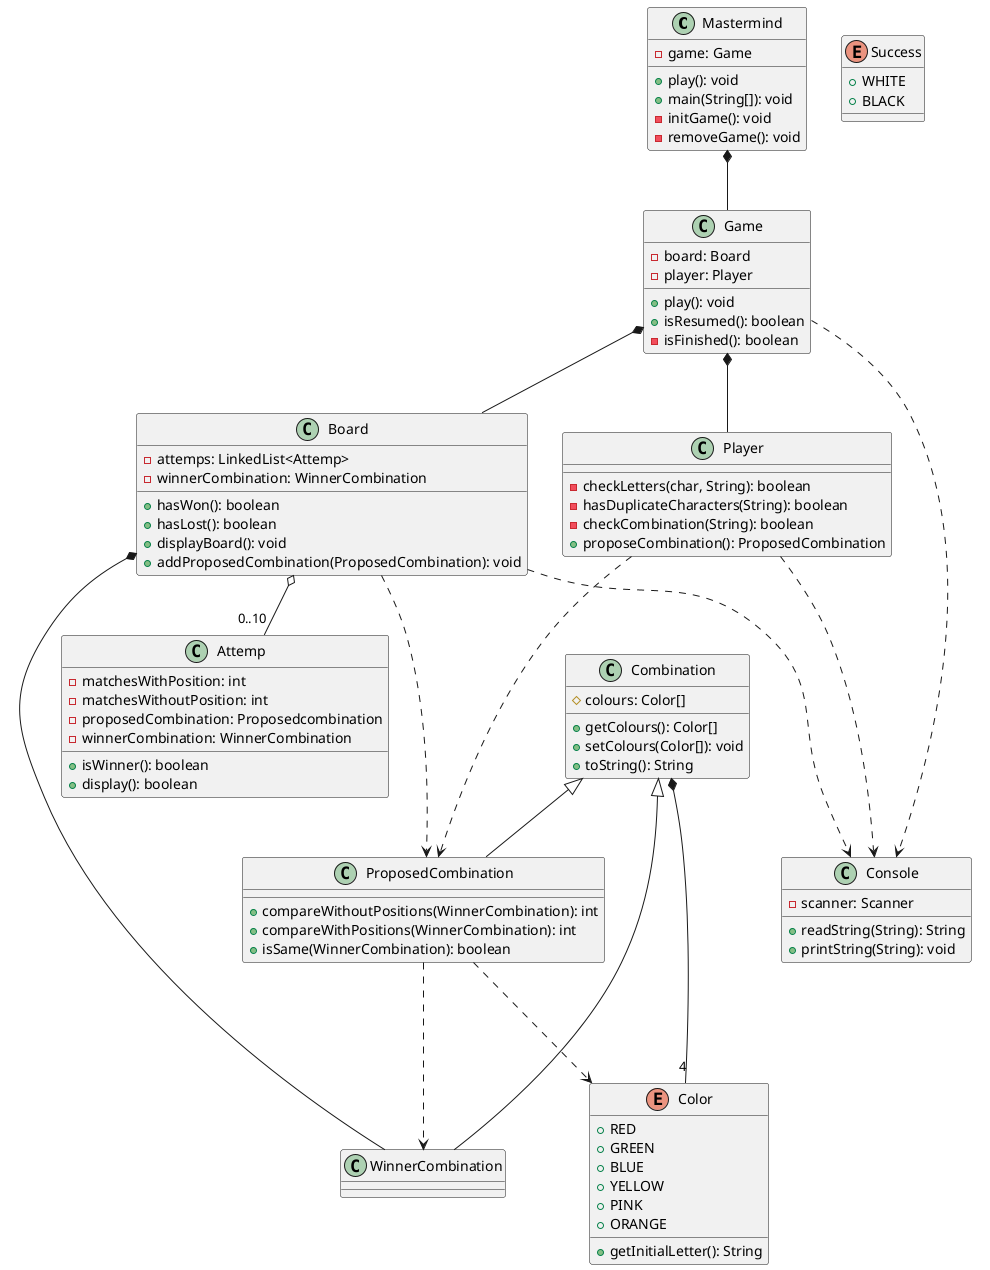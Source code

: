 @startuml Mastermind

class Mastermind {
  - game: Game

  + play(): void
  + main(String[]): void
  - initGame(): void
  - removeGame(): void
}

class Game {
  - board: Board
  - player: Player

  + play(): void
  + isResumed(): boolean
  - isFinished(): boolean

}

class Board {
  - attemps: LinkedList<Attemp>
  - winnerCombination: WinnerCombination

  + hasWon(): boolean
  + hasLost(): boolean
  + displayBoard(): void
  + addProposedCombination(ProposedCombination): void

}

enum Success{
  + WHITE
  + BLACK
}

enum Color {
  + RED
  + GREEN
  + BLUE
  + YELLOW
  + PINK
  + ORANGE

  + getInitialLetter(): String
}

class Attemp {
  - matchesWithPosition: int  
  - matchesWithoutPosition: int
  - proposedCombination: Proposedcombination
  - winnerCombination: WinnerCombination

  + isWinner(): boolean
  + display(): boolean
}


class Player {

  - checkLetters(char, String): boolean
  - hasDuplicateCharacters(String): boolean
  - checkCombination(String): boolean
  + proposeCombination(): ProposedCombination

}

class Combination {
  # colours: Color[]

  + getColours(): Color[]
  + setColours(Color[]): void
  + toString(): String

}

class WinnerCombination {

}

class ProposedCombination {

  + compareWithoutPositions(WinnerCombination): int
  + compareWithPositions(WinnerCombination): int
  + isSame(WinnerCombination): boolean

}


class Console {
  - scanner: Scanner

  + readString(String): String
  + printString(String): void

}

Mastermind *-down- Game

Game *-down- Board
Game *-down- Player
Game -.-> Console

Player -.-> ProposedCombination
Player -.-> Console

Board o-down- "0..10" Attemp
Board -.-> ProposedCombination
Board *-down- WinnerCombination
Board -.-> Console

Combination *-down- "4" Color

WinnerCombination -up-|> Combination

ProposedCombination -.-> WinnerCombination
ProposedCombination -.-> Color
ProposedCombination -up-|> Combination



' Game *-down-> Board
' Game *-down-> Player
' Mastermind *-down-> Game
' Board *--> WinnerCombination
' Board o-down-> "0..10" Attemp
' Attemp *-down-> Result
' Result o-left-> "0..1" Success
' Attemp *-down-> ProposedCombination
' Player --> Board
' Player -.-> Attemp

' WinnerCombination -up-|> Combination
' ProposedCombination -up-|> Combination



@enduml